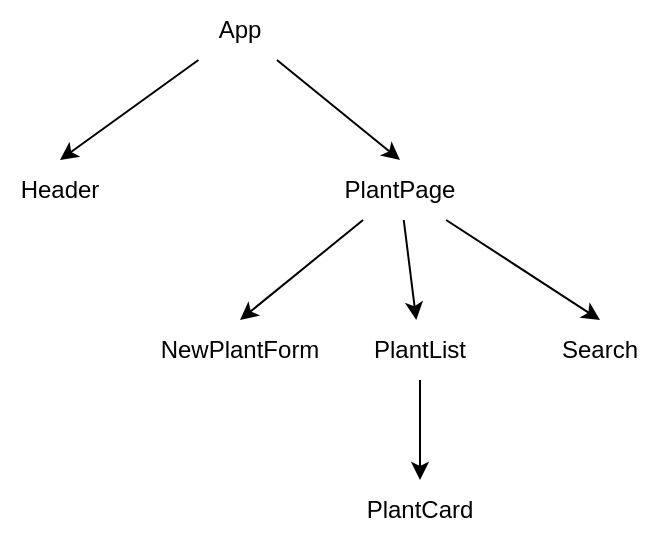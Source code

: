 <mxfile>
    <diagram id="bYJIvbO9Vh6y7j2YUkcS" name="Page-1">
        <mxGraphModel dx="394" dy="388" grid="1" gridSize="10" guides="1" tooltips="1" connect="1" arrows="1" fold="1" page="1" pageScale="1" pageWidth="850" pageHeight="1100" math="0" shadow="0">
            <root>
                <mxCell id="0"/>
                <mxCell id="1" parent="0"/>
                <mxCell id="8" style="edgeStyle=none;html=1;entryX=0.5;entryY=0;entryDx=0;entryDy=0;" edge="1" parent="1" source="2" target="7">
                    <mxGeometry relative="1" as="geometry"/>
                </mxCell>
                <mxCell id="10" style="edgeStyle=none;html=1;entryX=0.5;entryY=0;entryDx=0;entryDy=0;" edge="1" parent="1" source="2" target="9">
                    <mxGeometry relative="1" as="geometry"/>
                </mxCell>
                <mxCell id="2" value="App" style="text;html=1;align=center;verticalAlign=middle;whiteSpace=wrap;rounded=0;" vertex="1" parent="1">
                    <mxGeometry x="150" y="50" width="60" height="30" as="geometry"/>
                </mxCell>
                <mxCell id="7" value="Header" style="text;html=1;align=center;verticalAlign=middle;whiteSpace=wrap;rounded=0;" vertex="1" parent="1">
                    <mxGeometry x="60" y="130" width="60" height="30" as="geometry"/>
                </mxCell>
                <mxCell id="14" style="edgeStyle=none;html=1;entryX=0.5;entryY=0;entryDx=0;entryDy=0;" edge="1" parent="1" source="9" target="11">
                    <mxGeometry relative="1" as="geometry"/>
                </mxCell>
                <mxCell id="15" style="edgeStyle=none;html=1;" edge="1" parent="1" source="9" target="12">
                    <mxGeometry relative="1" as="geometry"/>
                </mxCell>
                <mxCell id="16" style="edgeStyle=none;html=1;entryX=0.5;entryY=0;entryDx=0;entryDy=0;" edge="1" parent="1" source="9" target="13">
                    <mxGeometry relative="1" as="geometry"/>
                </mxCell>
                <mxCell id="9" value="PlantPage" style="text;html=1;align=center;verticalAlign=middle;whiteSpace=wrap;rounded=0;" vertex="1" parent="1">
                    <mxGeometry x="230" y="130" width="60" height="30" as="geometry"/>
                </mxCell>
                <mxCell id="11" value="NewPlantForm" style="text;html=1;align=center;verticalAlign=middle;whiteSpace=wrap;rounded=0;" vertex="1" parent="1">
                    <mxGeometry x="150" y="210" width="60" height="30" as="geometry"/>
                </mxCell>
                <mxCell id="18" style="edgeStyle=none;html=1;entryX=0.5;entryY=0;entryDx=0;entryDy=0;" edge="1" parent="1" source="12" target="17">
                    <mxGeometry relative="1" as="geometry"/>
                </mxCell>
                <mxCell id="12" value="PlantList" style="text;html=1;align=center;verticalAlign=middle;whiteSpace=wrap;rounded=0;" vertex="1" parent="1">
                    <mxGeometry x="240" y="210" width="60" height="30" as="geometry"/>
                </mxCell>
                <mxCell id="13" value="Search" style="text;html=1;align=center;verticalAlign=middle;whiteSpace=wrap;rounded=0;" vertex="1" parent="1">
                    <mxGeometry x="330" y="210" width="60" height="30" as="geometry"/>
                </mxCell>
                <mxCell id="17" value="PlantCard" style="text;html=1;align=center;verticalAlign=middle;whiteSpace=wrap;rounded=0;" vertex="1" parent="1">
                    <mxGeometry x="240" y="290" width="60" height="30" as="geometry"/>
                </mxCell>
            </root>
        </mxGraphModel>
    </diagram>
</mxfile>